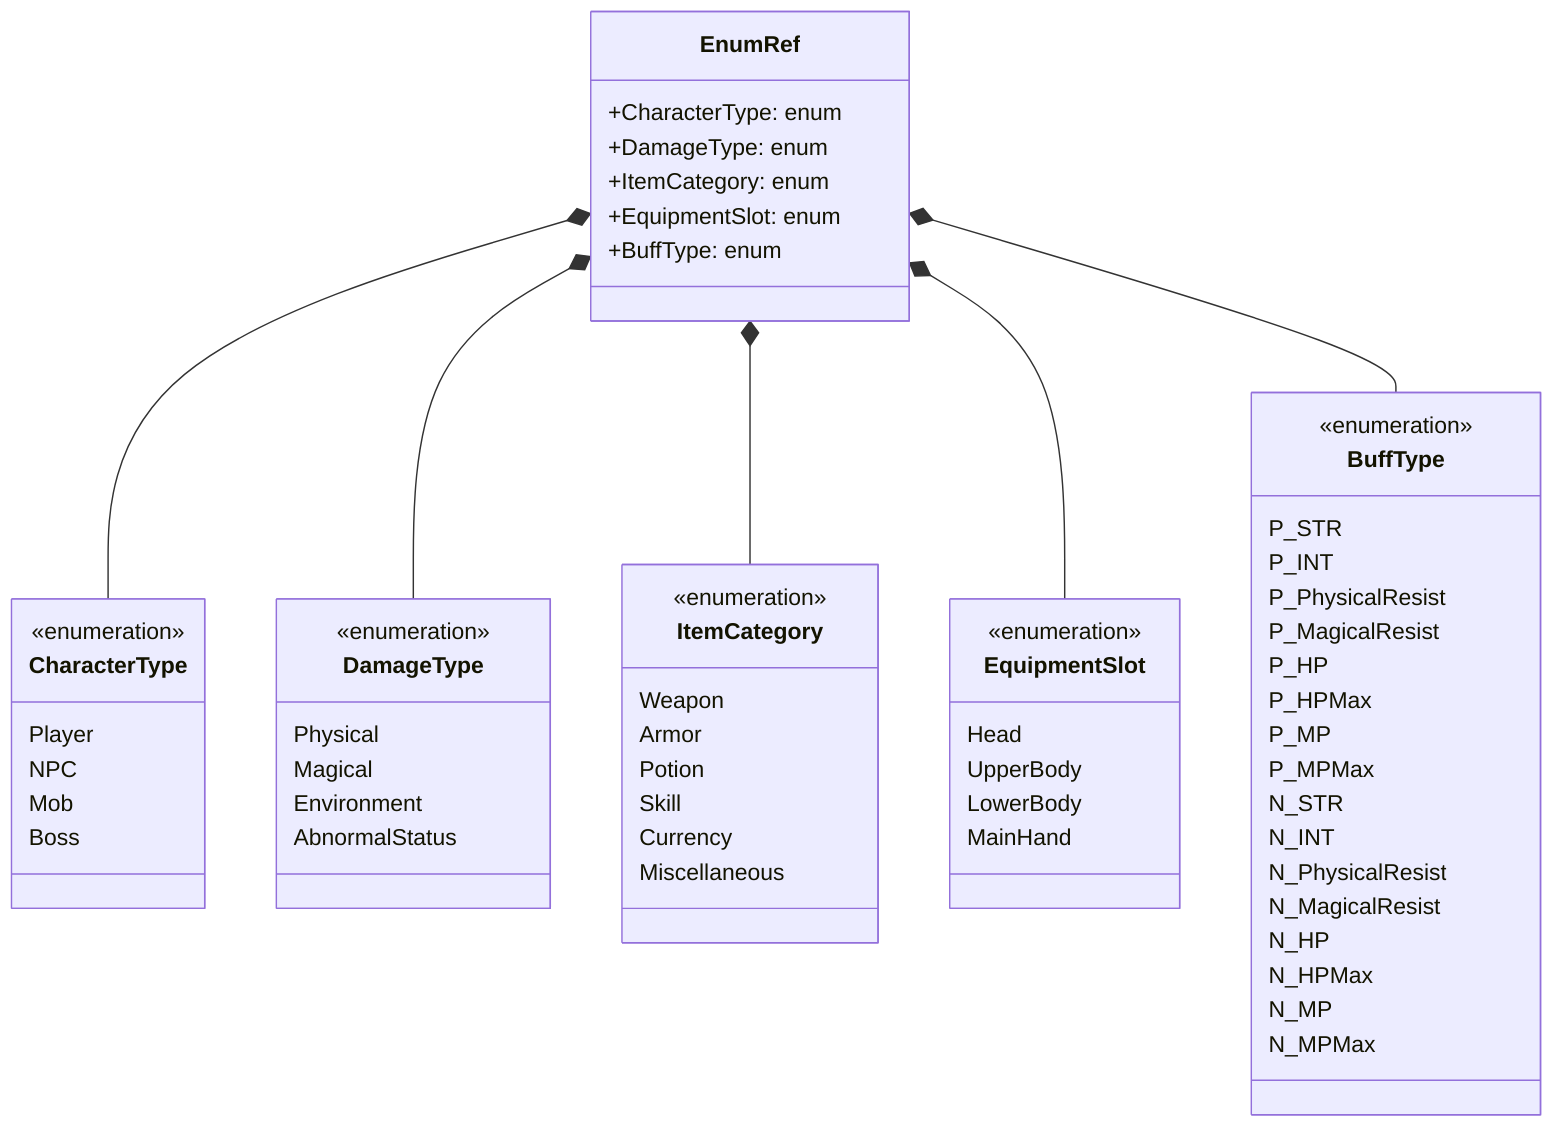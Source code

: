classDiagram
  EnumRef *-- CharacterType
  EnumRef *-- DamageType
  EnumRef *-- ItemCategory
  EnumRef *-- EquipmentSlot
  EnumRef *-- BuffType
  class CharacterType{
    <<enumeration>>
    Player
    NPC
    Mob
    Boss
  }

  class DamageType{
    <<enumeration>>
    Physical
    Magical
    Environment
    AbnormalStatus
  }

  class ItemCategory{
    <<enumeration>>
    Weapon
    Armor
    Potion
    Skill
    Currency
    Miscellaneous
  }

  class EquipmentSlot{
    <<enumeration>>
    Head
    UpperBody
    LowerBody
    MainHand
  }

  class BuffType {
    <<enumeration>>
    P_STR
    P_INT
    P_PhysicalResist
    P_MagicalResist
    P_HP
    P_HPMax
    P_MP
    P_MPMax
    N_STR
    N_INT
    N_PhysicalResist
    N_MagicalResist
    N_HP
    N_HPMax
    N_MP
    N_MPMax
  }

  class EnumRef{
    +CharacterType: enum
    +DamageType: enum
    +ItemCategory: enum
    +EquipmentSlot: enum
    +BuffType: enum
  }